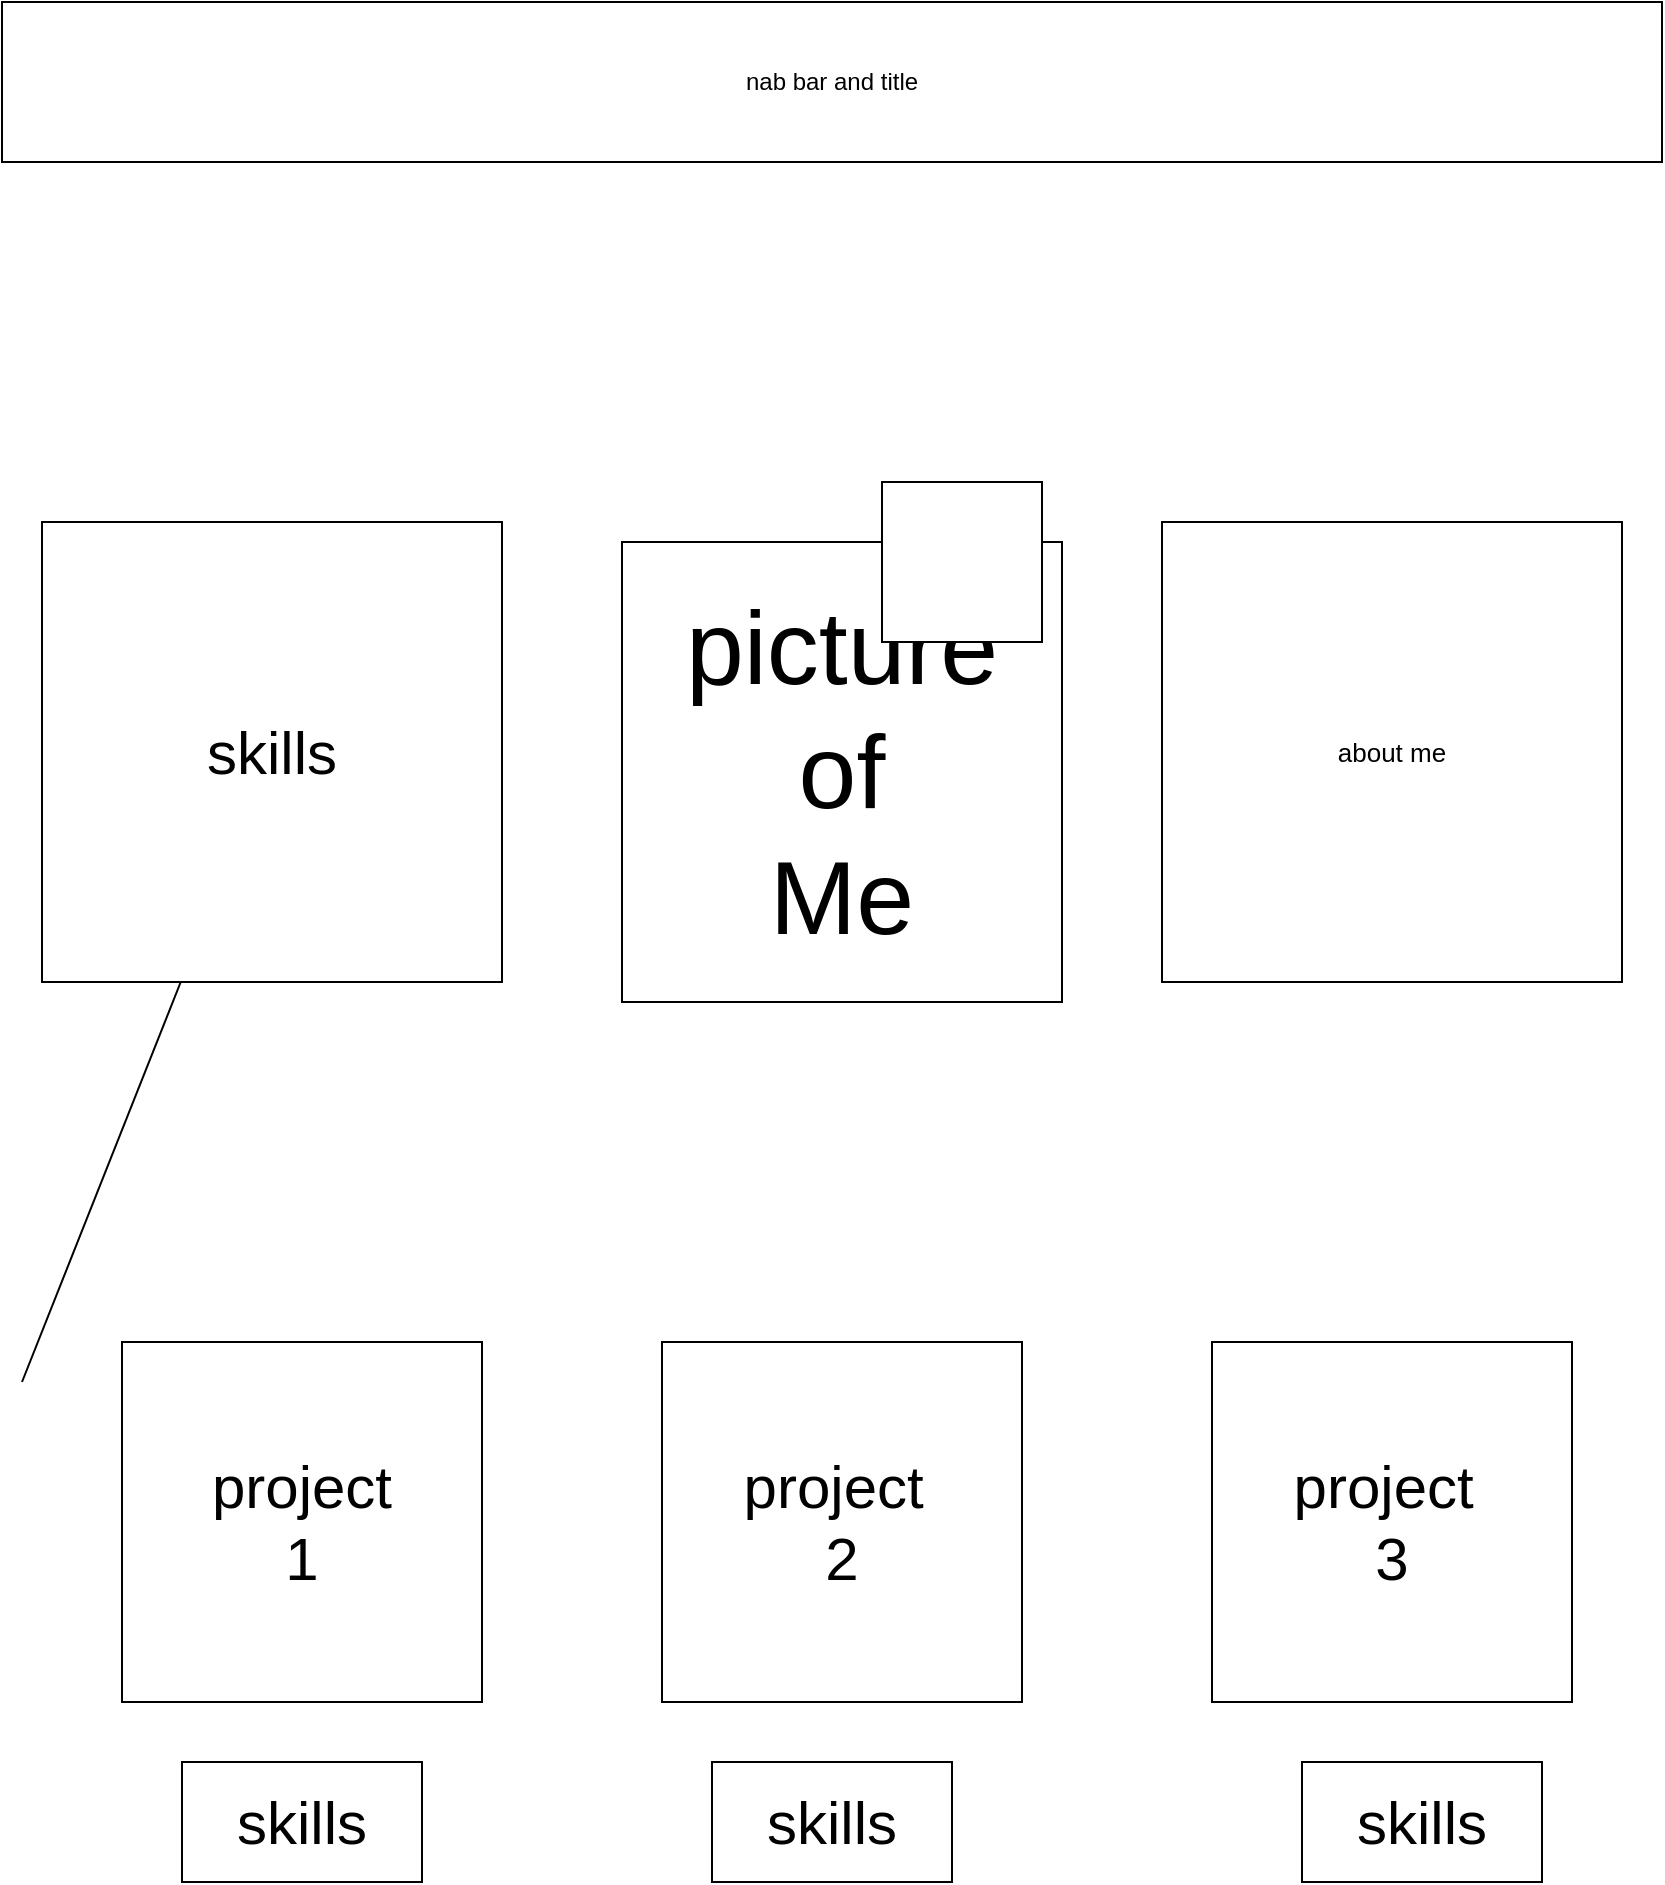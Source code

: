 <mxfile>
    <diagram id="XAytL_F4SCksYBYiZP_R" name="Page-1">
        <mxGraphModel dx="1884" dy="2089" grid="1" gridSize="10" guides="1" tooltips="1" connect="1" arrows="1" fold="1" page="1" pageScale="1" pageWidth="850" pageHeight="1100" math="0" shadow="0">
            <root>
                <mxCell id="0"/>
                <mxCell id="1" parent="0"/>
                <mxCell id="3" value="nab bar and title" style="rounded=0;whiteSpace=wrap;html=1;" vertex="1" parent="1">
                    <mxGeometry x="-10" y="-1090" width="830" height="80" as="geometry"/>
                </mxCell>
                <mxCell id="4" value="picture&lt;br&gt;of&lt;br&gt;Me" style="rounded=0;whiteSpace=wrap;html=1;fontSize=52;" vertex="1" parent="1">
                    <mxGeometry x="300" y="-820" width="220" height="230" as="geometry"/>
                </mxCell>
                <mxCell id="5" value="about me" style="whiteSpace=wrap;html=1;aspect=fixed;fontSize=13;" vertex="1" parent="1">
                    <mxGeometry x="570" y="-830" width="230" height="230" as="geometry"/>
                </mxCell>
                <mxCell id="6" value="" style="whiteSpace=wrap;html=1;aspect=fixed;fontSize=30;" vertex="1" parent="1">
                    <mxGeometry x="430" y="-850" width="80" height="80" as="geometry"/>
                </mxCell>
                <mxCell id="10" value="project&lt;br&gt;1" style="whiteSpace=wrap;html=1;aspect=fixed;fontSize=30;" vertex="1" parent="1">
                    <mxGeometry x="50" y="-420" width="180" height="180" as="geometry"/>
                </mxCell>
                <mxCell id="11" value="project&amp;nbsp;&lt;br&gt;2" style="whiteSpace=wrap;html=1;aspect=fixed;fontSize=30;" vertex="1" parent="1">
                    <mxGeometry x="320" y="-420" width="180" height="180" as="geometry"/>
                </mxCell>
                <mxCell id="12" value="project&amp;nbsp;&lt;br&gt;3" style="whiteSpace=wrap;html=1;aspect=fixed;fontSize=30;" vertex="1" parent="1">
                    <mxGeometry x="595" y="-420" width="180" height="180" as="geometry"/>
                </mxCell>
                <mxCell id="15" value="skills" style="rounded=0;whiteSpace=wrap;html=1;fontSize=30;" vertex="1" parent="1">
                    <mxGeometry x="80" y="-210" width="120" height="60" as="geometry"/>
                </mxCell>
                <mxCell id="16" value="skills" style="rounded=0;whiteSpace=wrap;html=1;fontSize=30;" vertex="1" parent="1">
                    <mxGeometry x="345" y="-210" width="120" height="60" as="geometry"/>
                </mxCell>
                <mxCell id="17" value="skills" style="rounded=0;whiteSpace=wrap;html=1;fontSize=30;" vertex="1" parent="1">
                    <mxGeometry x="640" y="-210" width="120" height="60" as="geometry"/>
                </mxCell>
                <mxCell id="18" value="" style="endArrow=none;html=1;" edge="1" parent="1" target="8">
                    <mxGeometry width="50" height="50" relative="1" as="geometry">
                        <mxPoint y="-400" as="sourcePoint"/>
                        <mxPoint x="380.077" y="-1010" as="targetPoint"/>
                    </mxGeometry>
                </mxCell>
                <mxCell id="8" value="skills" style="whiteSpace=wrap;html=1;aspect=fixed;fontSize=30;" vertex="1" parent="1">
                    <mxGeometry x="10" y="-830" width="230" height="230" as="geometry"/>
                </mxCell>
            </root>
        </mxGraphModel>
    </diagram>
</mxfile>
